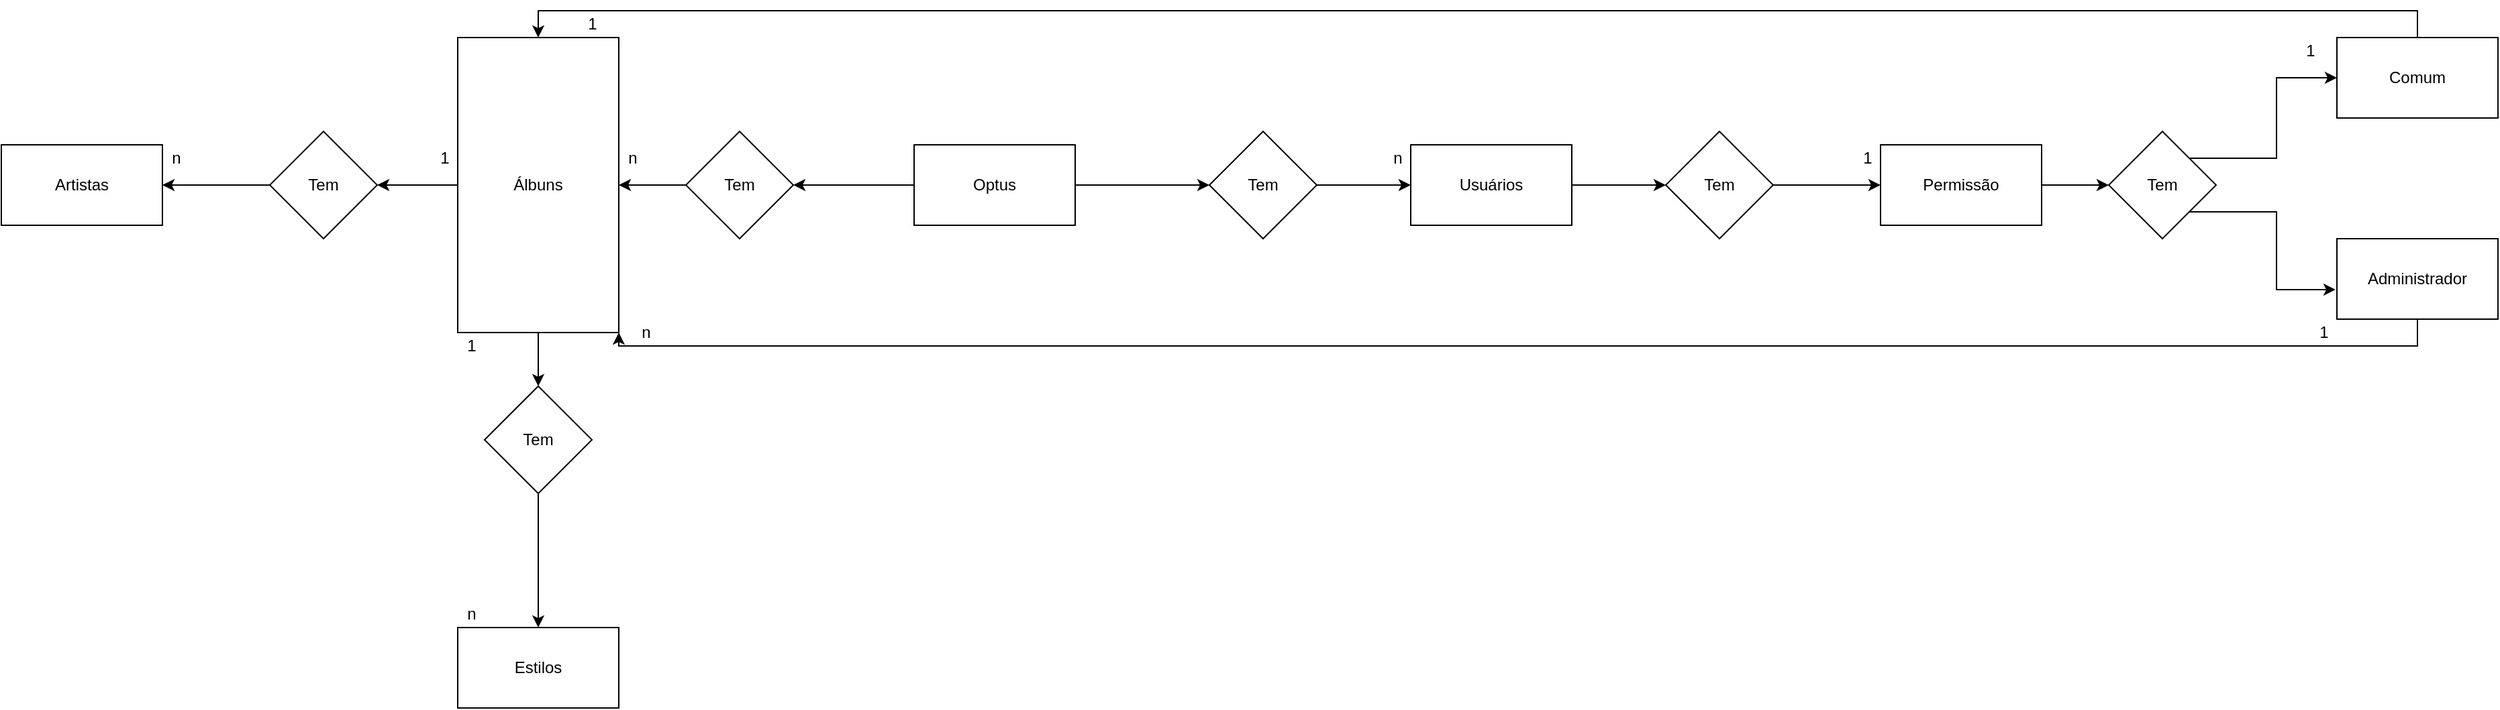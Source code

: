 <mxfile version="13.5.8" type="google"><diagram id="R2lEEEUBdFMjLlhIrx00" name="Page-1"><mxGraphModel dx="1718" dy="433" grid="1" gridSize="10" guides="1" tooltips="1" connect="1" arrows="1" fold="1" page="1" pageScale="1" pageWidth="850" pageHeight="1100" math="0" shadow="0" extFonts="Permanent Marker^https://fonts.googleapis.com/css?family=Permanent+Marker"><root><mxCell id="0"/><mxCell id="1" parent="0"/><mxCell id="C5h1NLEY24_akWwDbJ7A-25" style="edgeStyle=orthogonalEdgeStyle;rounded=0;orthogonalLoop=1;jettySize=auto;html=1;exitX=0.5;exitY=1;exitDx=0;exitDy=0;entryX=0.5;entryY=0;entryDx=0;entryDy=0;" edge="1" parent="1" source="hM4XJqUqvHPT-F3LII2W-1" target="hM4XJqUqvHPT-F3LII2W-49"><mxGeometry relative="1" as="geometry"/></mxCell><mxCell id="C5h1NLEY24_akWwDbJ7A-32" style="edgeStyle=orthogonalEdgeStyle;rounded=0;orthogonalLoop=1;jettySize=auto;html=1;exitX=0;exitY=0.5;exitDx=0;exitDy=0;entryX=1;entryY=0.5;entryDx=0;entryDy=0;" edge="1" parent="1" source="hM4XJqUqvHPT-F3LII2W-1" target="C5h1NLEY24_akWwDbJ7A-31"><mxGeometry relative="1" as="geometry"/></mxCell><mxCell id="hM4XJqUqvHPT-F3LII2W-1" value="Álbuns" style="rounded=0;whiteSpace=wrap;html=1;" parent="1" vertex="1"><mxGeometry x="-60" y="110" width="120" height="220" as="geometry"/></mxCell><mxCell id="hM4XJqUqvHPT-F3LII2W-2" value="Estilos" style="rounded=0;whiteSpace=wrap;html=1;" parent="1" vertex="1"><mxGeometry x="-60" y="550" width="120" height="60" as="geometry"/></mxCell><mxCell id="C5h1NLEY24_akWwDbJ7A-7" style="edgeStyle=orthogonalEdgeStyle;rounded=0;orthogonalLoop=1;jettySize=auto;html=1;exitX=1;exitY=0.5;exitDx=0;exitDy=0;" edge="1" parent="1" source="hM4XJqUqvHPT-F3LII2W-9" target="hM4XJqUqvHPT-F3LII2W-48"><mxGeometry relative="1" as="geometry"/></mxCell><mxCell id="hM4XJqUqvHPT-F3LII2W-9" value="Tem" style="rhombus;whiteSpace=wrap;html=1;" parent="1" vertex="1"><mxGeometry x="500" y="180" width="80" height="80" as="geometry"/></mxCell><mxCell id="C5h1NLEY24_akWwDbJ7A-15" style="edgeStyle=orthogonalEdgeStyle;rounded=0;orthogonalLoop=1;jettySize=auto;html=1;exitX=1;exitY=0.5;exitDx=0;exitDy=0;" edge="1" parent="1" source="hM4XJqUqvHPT-F3LII2W-13" target="C5h1NLEY24_akWwDbJ7A-14"><mxGeometry relative="1" as="geometry"/></mxCell><mxCell id="hM4XJqUqvHPT-F3LII2W-13" value="Tem" style="rhombus;whiteSpace=wrap;html=1;" parent="1" vertex="1"><mxGeometry x="840" y="180" width="80" height="80" as="geometry"/></mxCell><mxCell id="C5h1NLEY24_akWwDbJ7A-38" style="edgeStyle=orthogonalEdgeStyle;rounded=0;orthogonalLoop=1;jettySize=auto;html=1;exitX=0.5;exitY=1;exitDx=0;exitDy=0;entryX=1;entryY=1;entryDx=0;entryDy=0;" edge="1" parent="1" source="hM4XJqUqvHPT-F3LII2W-22" target="hM4XJqUqvHPT-F3LII2W-1"><mxGeometry relative="1" as="geometry"/></mxCell><mxCell id="hM4XJqUqvHPT-F3LII2W-22" value="Administrador" style="rounded=0;whiteSpace=wrap;html=1;" parent="1" vertex="1"><mxGeometry x="1340" y="260" width="120" height="60" as="geometry"/></mxCell><mxCell id="C5h1NLEY24_akWwDbJ7A-12" style="edgeStyle=orthogonalEdgeStyle;rounded=0;orthogonalLoop=1;jettySize=auto;html=1;exitX=1;exitY=0.5;exitDx=0;exitDy=0;entryX=0;entryY=0.5;entryDx=0;entryDy=0;" edge="1" parent="1" source="hM4XJqUqvHPT-F3LII2W-48" target="hM4XJqUqvHPT-F3LII2W-13"><mxGeometry relative="1" as="geometry"/></mxCell><mxCell id="hM4XJqUqvHPT-F3LII2W-48" value="Usuários" style="rounded=0;whiteSpace=wrap;html=1;" parent="1" vertex="1"><mxGeometry x="650" y="190" width="120" height="60" as="geometry"/></mxCell><mxCell id="C5h1NLEY24_akWwDbJ7A-26" style="edgeStyle=orthogonalEdgeStyle;rounded=0;orthogonalLoop=1;jettySize=auto;html=1;exitX=0.5;exitY=1;exitDx=0;exitDy=0;entryX=0.5;entryY=0;entryDx=0;entryDy=0;" edge="1" parent="1" source="hM4XJqUqvHPT-F3LII2W-49" target="hM4XJqUqvHPT-F3LII2W-2"><mxGeometry relative="1" as="geometry"/></mxCell><mxCell id="hM4XJqUqvHPT-F3LII2W-49" value="Tem" style="rhombus;whiteSpace=wrap;html=1;" parent="1" vertex="1"><mxGeometry x="-40" y="370" width="80" height="80" as="geometry"/></mxCell><mxCell id="C5h1NLEY24_akWwDbJ7A-21" style="edgeStyle=orthogonalEdgeStyle;rounded=0;orthogonalLoop=1;jettySize=auto;html=1;exitX=1;exitY=0;exitDx=0;exitDy=0;entryX=0;entryY=0.5;entryDx=0;entryDy=0;" edge="1" parent="1" source="dZIi6N7HPTPejU6TQPkh-18" target="C5h1NLEY24_akWwDbJ7A-17"><mxGeometry relative="1" as="geometry"/></mxCell><mxCell id="C5h1NLEY24_akWwDbJ7A-22" style="edgeStyle=orthogonalEdgeStyle;rounded=0;orthogonalLoop=1;jettySize=auto;html=1;exitX=1;exitY=1;exitDx=0;exitDy=0;entryX=-0.008;entryY=0.633;entryDx=0;entryDy=0;entryPerimeter=0;" edge="1" parent="1" source="dZIi6N7HPTPejU6TQPkh-18" target="hM4XJqUqvHPT-F3LII2W-22"><mxGeometry relative="1" as="geometry"/></mxCell><mxCell id="dZIi6N7HPTPejU6TQPkh-18" value="Tem" style="rhombus;whiteSpace=wrap;html=1;" parent="1" vertex="1"><mxGeometry x="1170" y="180" width="80" height="80" as="geometry"/></mxCell><mxCell id="C5h1NLEY24_akWwDbJ7A-6" style="edgeStyle=orthogonalEdgeStyle;rounded=0;orthogonalLoop=1;jettySize=auto;html=1;exitX=1;exitY=0.5;exitDx=0;exitDy=0;entryX=0;entryY=0.5;entryDx=0;entryDy=0;" edge="1" parent="1" source="C5h1NLEY24_akWwDbJ7A-1" target="hM4XJqUqvHPT-F3LII2W-9"><mxGeometry relative="1" as="geometry"/></mxCell><mxCell id="C5h1NLEY24_akWwDbJ7A-8" style="edgeStyle=orthogonalEdgeStyle;rounded=0;orthogonalLoop=1;jettySize=auto;html=1;exitX=0;exitY=0.5;exitDx=0;exitDy=0;entryX=1;entryY=0.5;entryDx=0;entryDy=0;" edge="1" parent="1" source="C5h1NLEY24_akWwDbJ7A-1" target="C5h1NLEY24_akWwDbJ7A-10"><mxGeometry relative="1" as="geometry"><mxPoint x="210" y="220" as="targetPoint"/></mxGeometry></mxCell><mxCell id="C5h1NLEY24_akWwDbJ7A-1" value="Optus" style="rounded=0;whiteSpace=wrap;html=1;" vertex="1" parent="1"><mxGeometry x="280" y="190" width="120" height="60" as="geometry"/></mxCell><mxCell id="C5h1NLEY24_akWwDbJ7A-4" value="n" style="text;html=1;align=center;verticalAlign=middle;resizable=0;points=[];autosize=1;" vertex="1" parent="1"><mxGeometry x="630" y="190" width="20" height="20" as="geometry"/></mxCell><mxCell id="C5h1NLEY24_akWwDbJ7A-9" value="n" style="text;html=1;align=center;verticalAlign=middle;resizable=0;points=[];autosize=1;" vertex="1" parent="1"><mxGeometry x="60" y="190" width="20" height="20" as="geometry"/></mxCell><mxCell id="C5h1NLEY24_akWwDbJ7A-11" style="edgeStyle=orthogonalEdgeStyle;rounded=0;orthogonalLoop=1;jettySize=auto;html=1;exitX=0;exitY=0.5;exitDx=0;exitDy=0;entryX=1;entryY=0.5;entryDx=0;entryDy=0;" edge="1" parent="1" source="C5h1NLEY24_akWwDbJ7A-10" target="hM4XJqUqvHPT-F3LII2W-1"><mxGeometry relative="1" as="geometry"/></mxCell><mxCell id="C5h1NLEY24_akWwDbJ7A-10" value="Tem" style="rhombus;whiteSpace=wrap;html=1;" vertex="1" parent="1"><mxGeometry x="110" y="180" width="80" height="80" as="geometry"/></mxCell><mxCell id="C5h1NLEY24_akWwDbJ7A-19" style="edgeStyle=orthogonalEdgeStyle;rounded=0;orthogonalLoop=1;jettySize=auto;html=1;exitX=1;exitY=0.5;exitDx=0;exitDy=0;entryX=0;entryY=0.5;entryDx=0;entryDy=0;" edge="1" parent="1" source="C5h1NLEY24_akWwDbJ7A-14" target="dZIi6N7HPTPejU6TQPkh-18"><mxGeometry relative="1" as="geometry"/></mxCell><mxCell id="C5h1NLEY24_akWwDbJ7A-14" value="Permissão" style="rounded=0;whiteSpace=wrap;html=1;" vertex="1" parent="1"><mxGeometry x="1000" y="190" width="120" height="60" as="geometry"/></mxCell><mxCell id="C5h1NLEY24_akWwDbJ7A-16" value="1" style="text;html=1;align=center;verticalAlign=middle;resizable=0;points=[];autosize=1;" vertex="1" parent="1"><mxGeometry x="980" y="190" width="20" height="20" as="geometry"/></mxCell><mxCell id="C5h1NLEY24_akWwDbJ7A-36" style="edgeStyle=orthogonalEdgeStyle;rounded=0;orthogonalLoop=1;jettySize=auto;html=1;exitX=0.5;exitY=0;exitDx=0;exitDy=0;entryX=0.5;entryY=0;entryDx=0;entryDy=0;" edge="1" parent="1" source="C5h1NLEY24_akWwDbJ7A-17" target="hM4XJqUqvHPT-F3LII2W-1"><mxGeometry relative="1" as="geometry"/></mxCell><mxCell id="C5h1NLEY24_akWwDbJ7A-17" value="Comum" style="rounded=0;whiteSpace=wrap;html=1;" vertex="1" parent="1"><mxGeometry x="1340" y="110" width="120" height="60" as="geometry"/></mxCell><mxCell id="C5h1NLEY24_akWwDbJ7A-23" value="1" style="text;html=1;align=center;verticalAlign=middle;resizable=0;points=[];autosize=1;" vertex="1" parent="1"><mxGeometry x="1320" y="320" width="20" height="20" as="geometry"/></mxCell><mxCell id="C5h1NLEY24_akWwDbJ7A-24" value="1" style="text;html=1;align=center;verticalAlign=middle;resizable=0;points=[];autosize=1;" vertex="1" parent="1"><mxGeometry x="1310" y="110" width="20" height="20" as="geometry"/></mxCell><mxCell id="C5h1NLEY24_akWwDbJ7A-27" value="1" style="text;html=1;align=center;verticalAlign=middle;resizable=0;points=[];autosize=1;" vertex="1" parent="1"><mxGeometry x="-60" y="330" width="20" height="20" as="geometry"/></mxCell><mxCell id="C5h1NLEY24_akWwDbJ7A-28" value="n" style="text;html=1;align=center;verticalAlign=middle;resizable=0;points=[];autosize=1;" vertex="1" parent="1"><mxGeometry x="-60" y="530" width="20" height="20" as="geometry"/></mxCell><mxCell id="C5h1NLEY24_akWwDbJ7A-29" value="Artistas" style="rounded=0;whiteSpace=wrap;html=1;" vertex="1" parent="1"><mxGeometry x="-400" y="190" width="120" height="60" as="geometry"/></mxCell><mxCell id="C5h1NLEY24_akWwDbJ7A-34" style="edgeStyle=orthogonalEdgeStyle;rounded=0;orthogonalLoop=1;jettySize=auto;html=1;exitX=0;exitY=0.5;exitDx=0;exitDy=0;entryX=1;entryY=0.5;entryDx=0;entryDy=0;" edge="1" parent="1" source="C5h1NLEY24_akWwDbJ7A-31" target="C5h1NLEY24_akWwDbJ7A-29"><mxGeometry relative="1" as="geometry"/></mxCell><mxCell id="C5h1NLEY24_akWwDbJ7A-31" value="Tem" style="rhombus;whiteSpace=wrap;html=1;" vertex="1" parent="1"><mxGeometry x="-200" y="180" width="80" height="80" as="geometry"/></mxCell><mxCell id="C5h1NLEY24_akWwDbJ7A-33" value="1" style="text;html=1;align=center;verticalAlign=middle;resizable=0;points=[];autosize=1;" vertex="1" parent="1"><mxGeometry x="-80" y="190" width="20" height="20" as="geometry"/></mxCell><mxCell id="C5h1NLEY24_akWwDbJ7A-35" value="n" style="text;html=1;align=center;verticalAlign=middle;resizable=0;points=[];autosize=1;" vertex="1" parent="1"><mxGeometry x="-280" y="190" width="20" height="20" as="geometry"/></mxCell><mxCell id="C5h1NLEY24_akWwDbJ7A-37" value="1" style="text;html=1;align=center;verticalAlign=middle;resizable=0;points=[];autosize=1;" vertex="1" parent="1"><mxGeometry x="30" y="90" width="20" height="20" as="geometry"/></mxCell><mxCell id="C5h1NLEY24_akWwDbJ7A-39" value="n" style="text;html=1;align=center;verticalAlign=middle;resizable=0;points=[];autosize=1;" vertex="1" parent="1"><mxGeometry x="70" y="320" width="20" height="20" as="geometry"/></mxCell></root></mxGraphModel></diagram></mxfile>